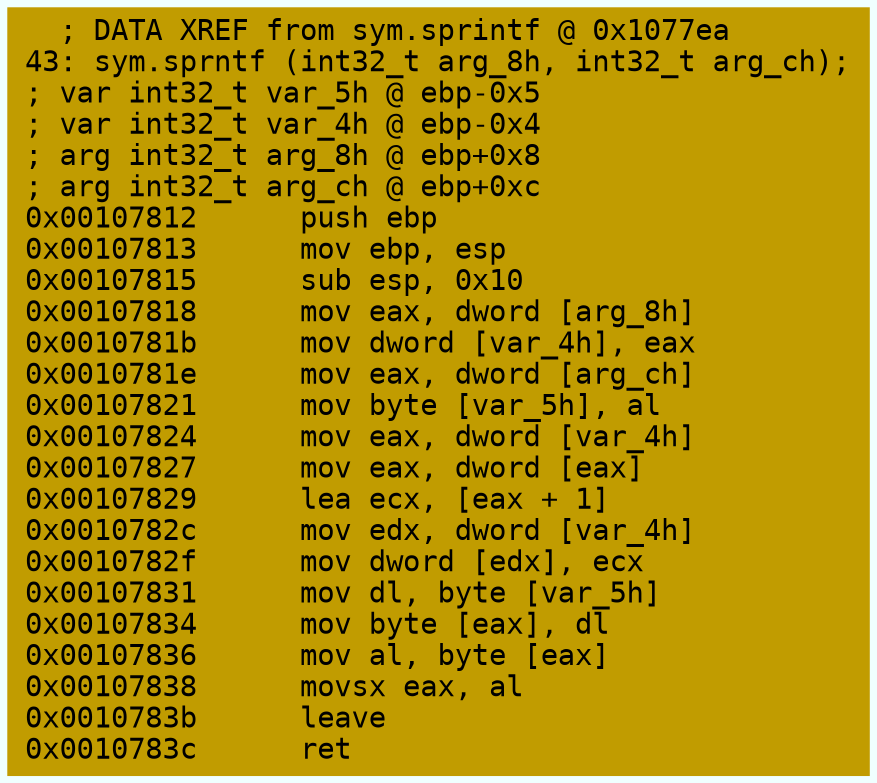 digraph code {
	graph [bgcolor=azure fontsize=8 fontname="Courier" splines="ortho"];
	node [fillcolor=gray style=filled shape=box];
	edge [arrowhead="normal"];
	"0x00107812" [URL="sym.sprntf/0x00107812", fillcolor="#c19c00",color="#c19c00", fontname="Courier",label="  ; DATA XREF from sym.sprintf @ 0x1077ea\l43: sym.sprntf (int32_t arg_8h, int32_t arg_ch);\l; var int32_t var_5h @ ebp-0x5\l; var int32_t var_4h @ ebp-0x4\l; arg int32_t arg_8h @ ebp+0x8\l; arg int32_t arg_ch @ ebp+0xc\l0x00107812      push ebp\l0x00107813      mov ebp, esp\l0x00107815      sub esp, 0x10\l0x00107818      mov eax, dword [arg_8h]\l0x0010781b      mov dword [var_4h], eax\l0x0010781e      mov eax, dword [arg_ch]\l0x00107821      mov byte [var_5h], al\l0x00107824      mov eax, dword [var_4h]\l0x00107827      mov eax, dword [eax]\l0x00107829      lea ecx, [eax + 1]\l0x0010782c      mov edx, dword [var_4h]\l0x0010782f      mov dword [edx], ecx\l0x00107831      mov dl, byte [var_5h]\l0x00107834      mov byte [eax], dl\l0x00107836      mov al, byte [eax]\l0x00107838      movsx eax, al\l0x0010783b      leave\l0x0010783c      ret\l"]
}
